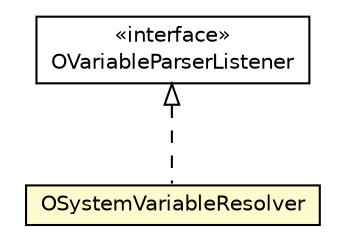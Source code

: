#!/usr/local/bin/dot
#
# Class diagram 
# Generated by UMLGraph version R5_6-24-gf6e263 (http://www.umlgraph.org/)
#

digraph G {
	edge [fontname="Helvetica",fontsize=10,labelfontname="Helvetica",labelfontsize=10];
	node [fontname="Helvetica",fontsize=10,shape=plaintext];
	nodesep=0.25;
	ranksep=0.5;
	// com.orientechnologies.common.parser.OVariableParserListener
	c7155086 [label=<<table title="com.orientechnologies.common.parser.OVariableParserListener" border="0" cellborder="1" cellspacing="0" cellpadding="2" port="p" href="./OVariableParserListener.html">
		<tr><td><table border="0" cellspacing="0" cellpadding="1">
<tr><td align="center" balign="center"> &#171;interface&#187; </td></tr>
<tr><td align="center" balign="center"> OVariableParserListener </td></tr>
		</table></td></tr>
		</table>>, URL="./OVariableParserListener.html", fontname="Helvetica", fontcolor="black", fontsize=10.0];
	// com.orientechnologies.common.parser.OSystemVariableResolver
	c7155089 [label=<<table title="com.orientechnologies.common.parser.OSystemVariableResolver" border="0" cellborder="1" cellspacing="0" cellpadding="2" port="p" bgcolor="lemonChiffon" href="./OSystemVariableResolver.html">
		<tr><td><table border="0" cellspacing="0" cellpadding="1">
<tr><td align="center" balign="center"> OSystemVariableResolver </td></tr>
		</table></td></tr>
		</table>>, URL="./OSystemVariableResolver.html", fontname="Helvetica", fontcolor="black", fontsize=10.0];
	//com.orientechnologies.common.parser.OSystemVariableResolver implements com.orientechnologies.common.parser.OVariableParserListener
	c7155086:p -> c7155089:p [dir=back,arrowtail=empty,style=dashed];
}


